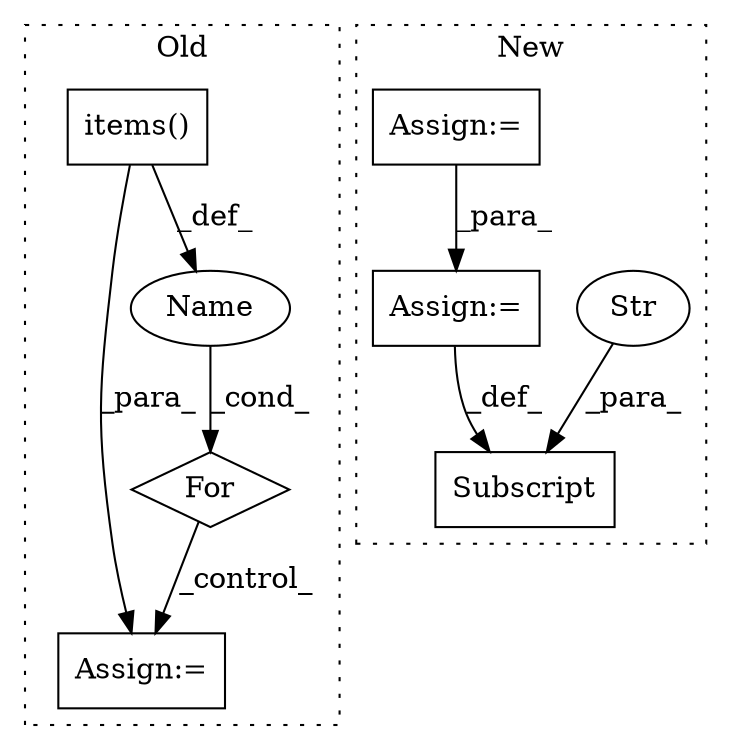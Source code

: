 digraph G {
subgraph cluster0 {
1 [label="items()" a="75" s="29201" l="31" shape="box"];
3 [label="For" a="107" s="29173,29232" l="4,14" shape="diamond"];
4 [label="Assign:=" a="68" s="29259" l="3" shape="box"];
5 [label="Name" a="87" s="29187" l="10" shape="ellipse"];
label = "Old";
style="dotted";
}
subgraph cluster1 {
2 [label="Subscript" a="63" s="28031,0" l="20,0" shape="box"];
6 [label="Str" a="66" s="28036" l="14" shape="ellipse"];
7 [label="Assign:=" a="68" s="28051" l="3" shape="box"];
8 [label="Assign:=" a="68" s="25344" l="3" shape="box"];
label = "New";
style="dotted";
}
1 -> 5 [label="_def_"];
1 -> 4 [label="_para_"];
3 -> 4 [label="_control_"];
5 -> 3 [label="_cond_"];
6 -> 2 [label="_para_"];
7 -> 2 [label="_def_"];
8 -> 7 [label="_para_"];
}